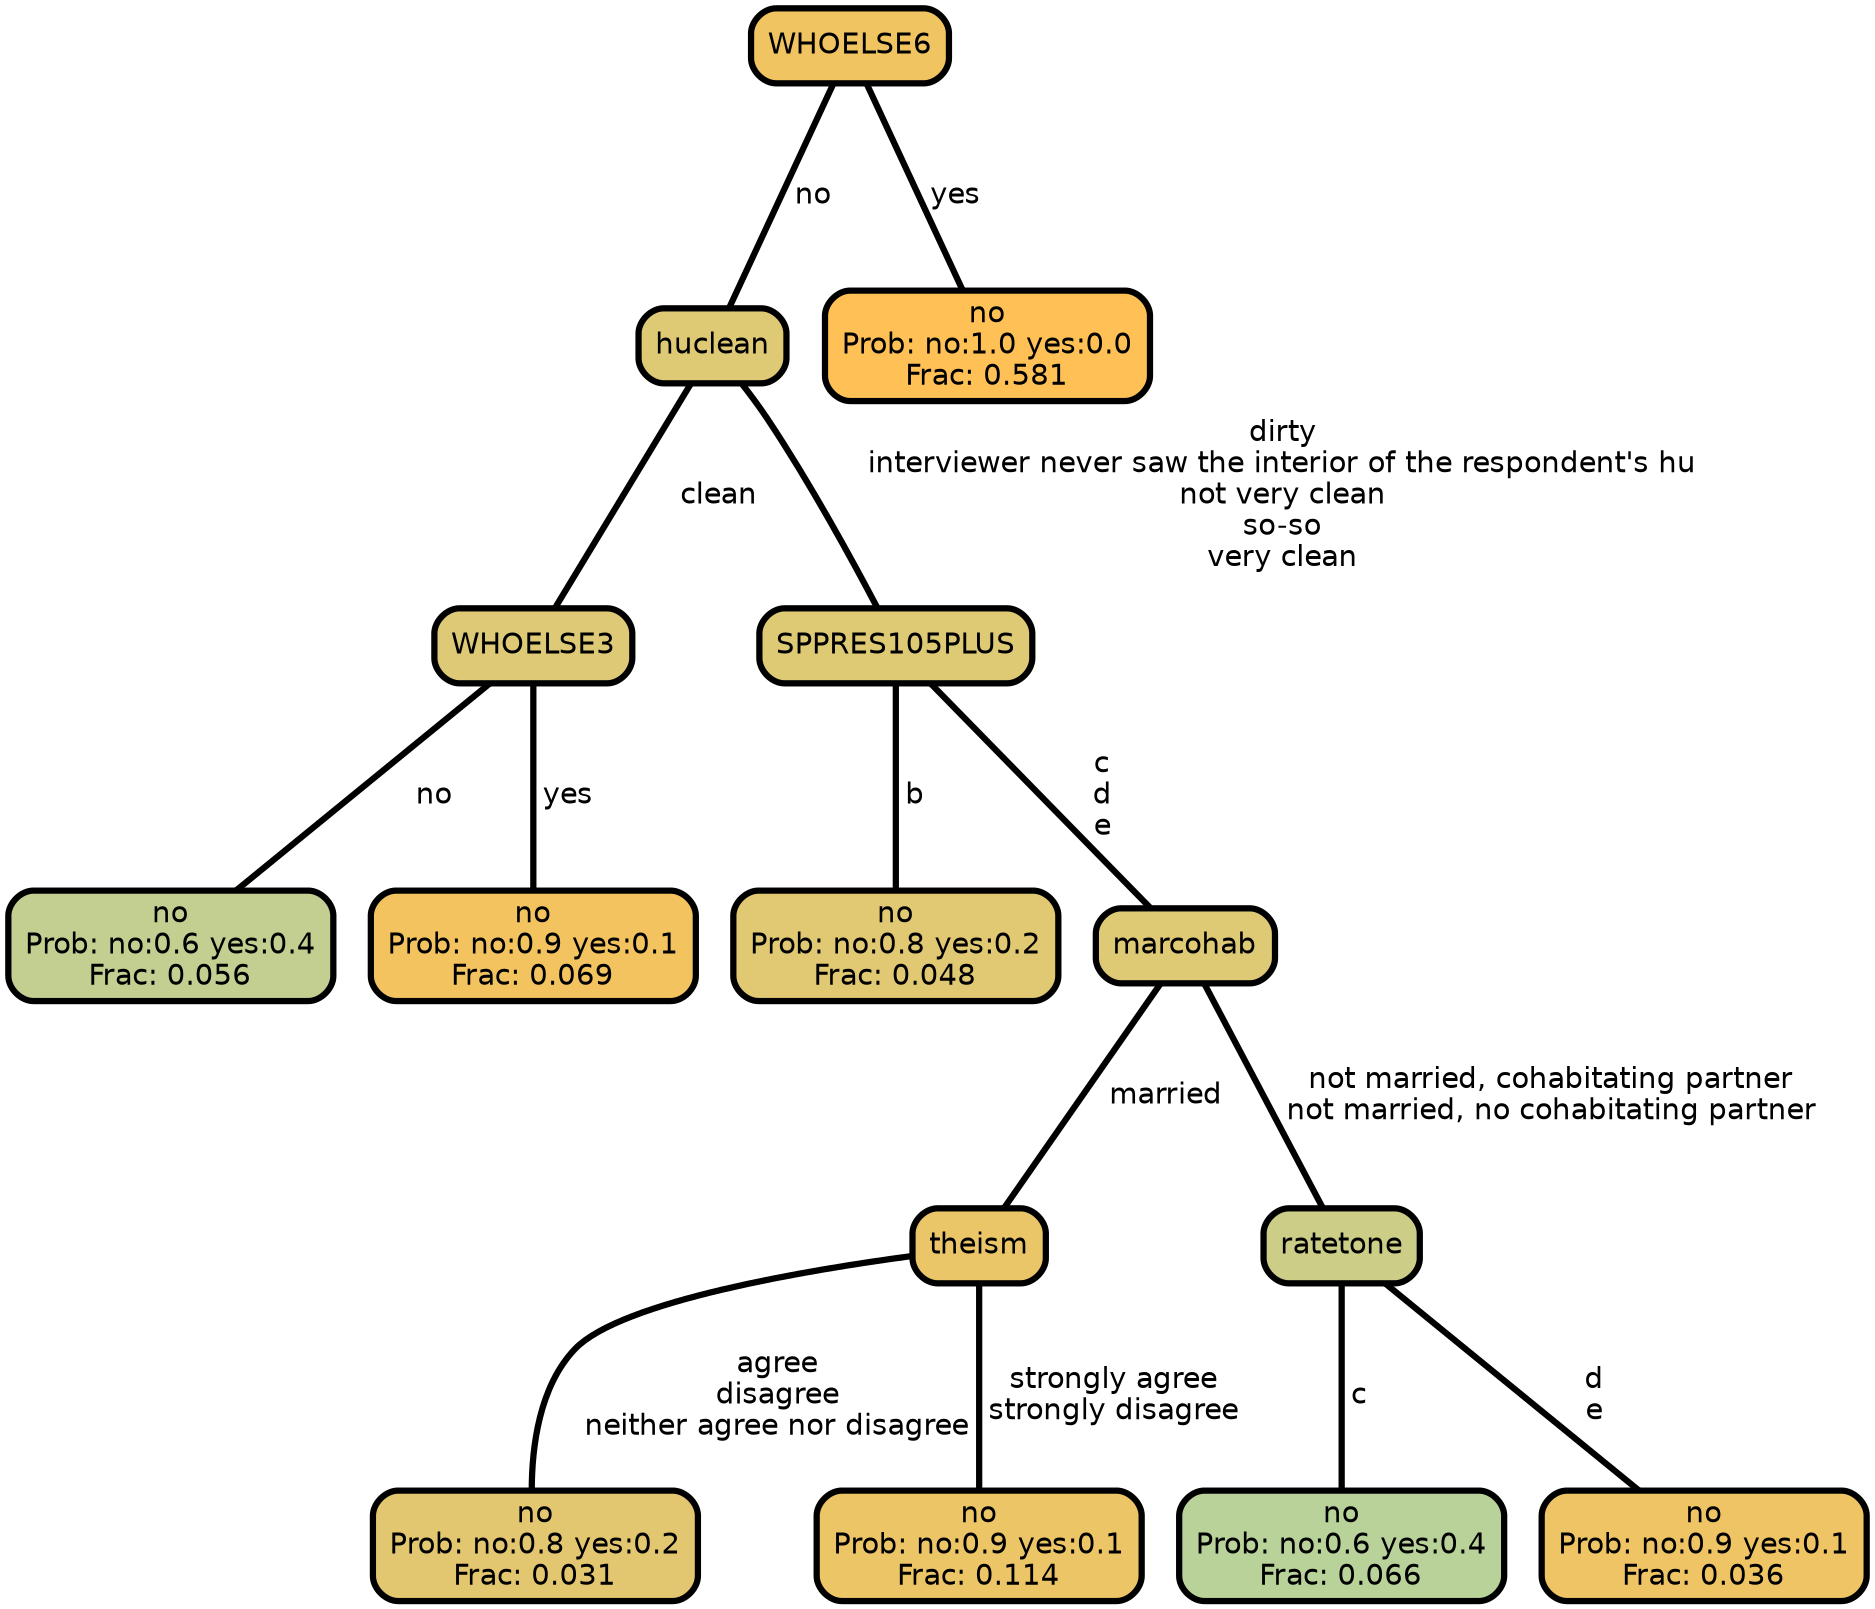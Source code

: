 graph Tree {
node [shape=box, style="filled, rounded",color="black",penwidth="3",fontcolor="black",                 fontname=helvetica] ;
graph [ranksep="0 equally", splines=straight,                 bgcolor=transparent, dpi=200] ;
edge [fontname=helvetica, color=black] ;
0 [label="no
Prob: no:0.6 yes:0.4
Frac: 0.056", fillcolor="#c2cf91"] ;
1 [label="WHOELSE3", fillcolor="#ddc976"] ;
2 [label="no
Prob: no:0.9 yes:0.1
Frac: 0.069", fillcolor="#f3c360"] ;
3 [label="huclean", fillcolor="#dec975"] ;
4 [label="no
Prob: no:0.8 yes:0.2
Frac: 0.048", fillcolor="#e1c872"] ;
5 [label="SPPRES105PLUS", fillcolor="#dec975"] ;
6 [label="no
Prob: no:0.8 yes:0.2
Frac: 0.031", fillcolor="#e3c770"] ;
7 [label="theism", fillcolor="#eac669"] ;
8 [label="no
Prob: no:0.9 yes:0.1
Frac: 0.114", fillcolor="#ecc567"] ;
9 [label="marcohab", fillcolor="#dec975"] ;
10 [label="no
Prob: no:0.6 yes:0.4
Frac: 0.066", fillcolor="#b9d29a"] ;
11 [label="ratetone", fillcolor="#cccd87"] ;
12 [label="no
Prob: no:0.9 yes:0.1
Frac: 0.036", fillcolor="#efc464"] ;
13 [label="WHOELSE6", fillcolor="#f1c462"] ;
14 [label="no
Prob: no:1.0 yes:0.0
Frac: 0.581", fillcolor="#ffc155"] ;
1 -- 0 [label=" no",penwidth=3] ;
1 -- 2 [label=" yes",penwidth=3] ;
3 -- 1 [label=" clean",penwidth=3] ;
3 -- 5 [label=" dirty\n interviewer never saw the interior of the respondent's hu\n not very clean\n so-so\n very clean",penwidth=3] ;
5 -- 4 [label=" b",penwidth=3] ;
5 -- 9 [label=" c\n d\n e",penwidth=3] ;
7 -- 6 [label=" agree\n disagree\n neither agree nor disagree",penwidth=3] ;
7 -- 8 [label=" strongly agree\n strongly disagree",penwidth=3] ;
9 -- 7 [label=" married",penwidth=3] ;
9 -- 11 [label=" not married, cohabitating partner\n not married, no cohabitating partner",penwidth=3] ;
11 -- 10 [label=" c",penwidth=3] ;
11 -- 12 [label=" d\n e",penwidth=3] ;
13 -- 3 [label=" no",penwidth=3] ;
13 -- 14 [label=" yes",penwidth=3] ;
{rank = same;}}